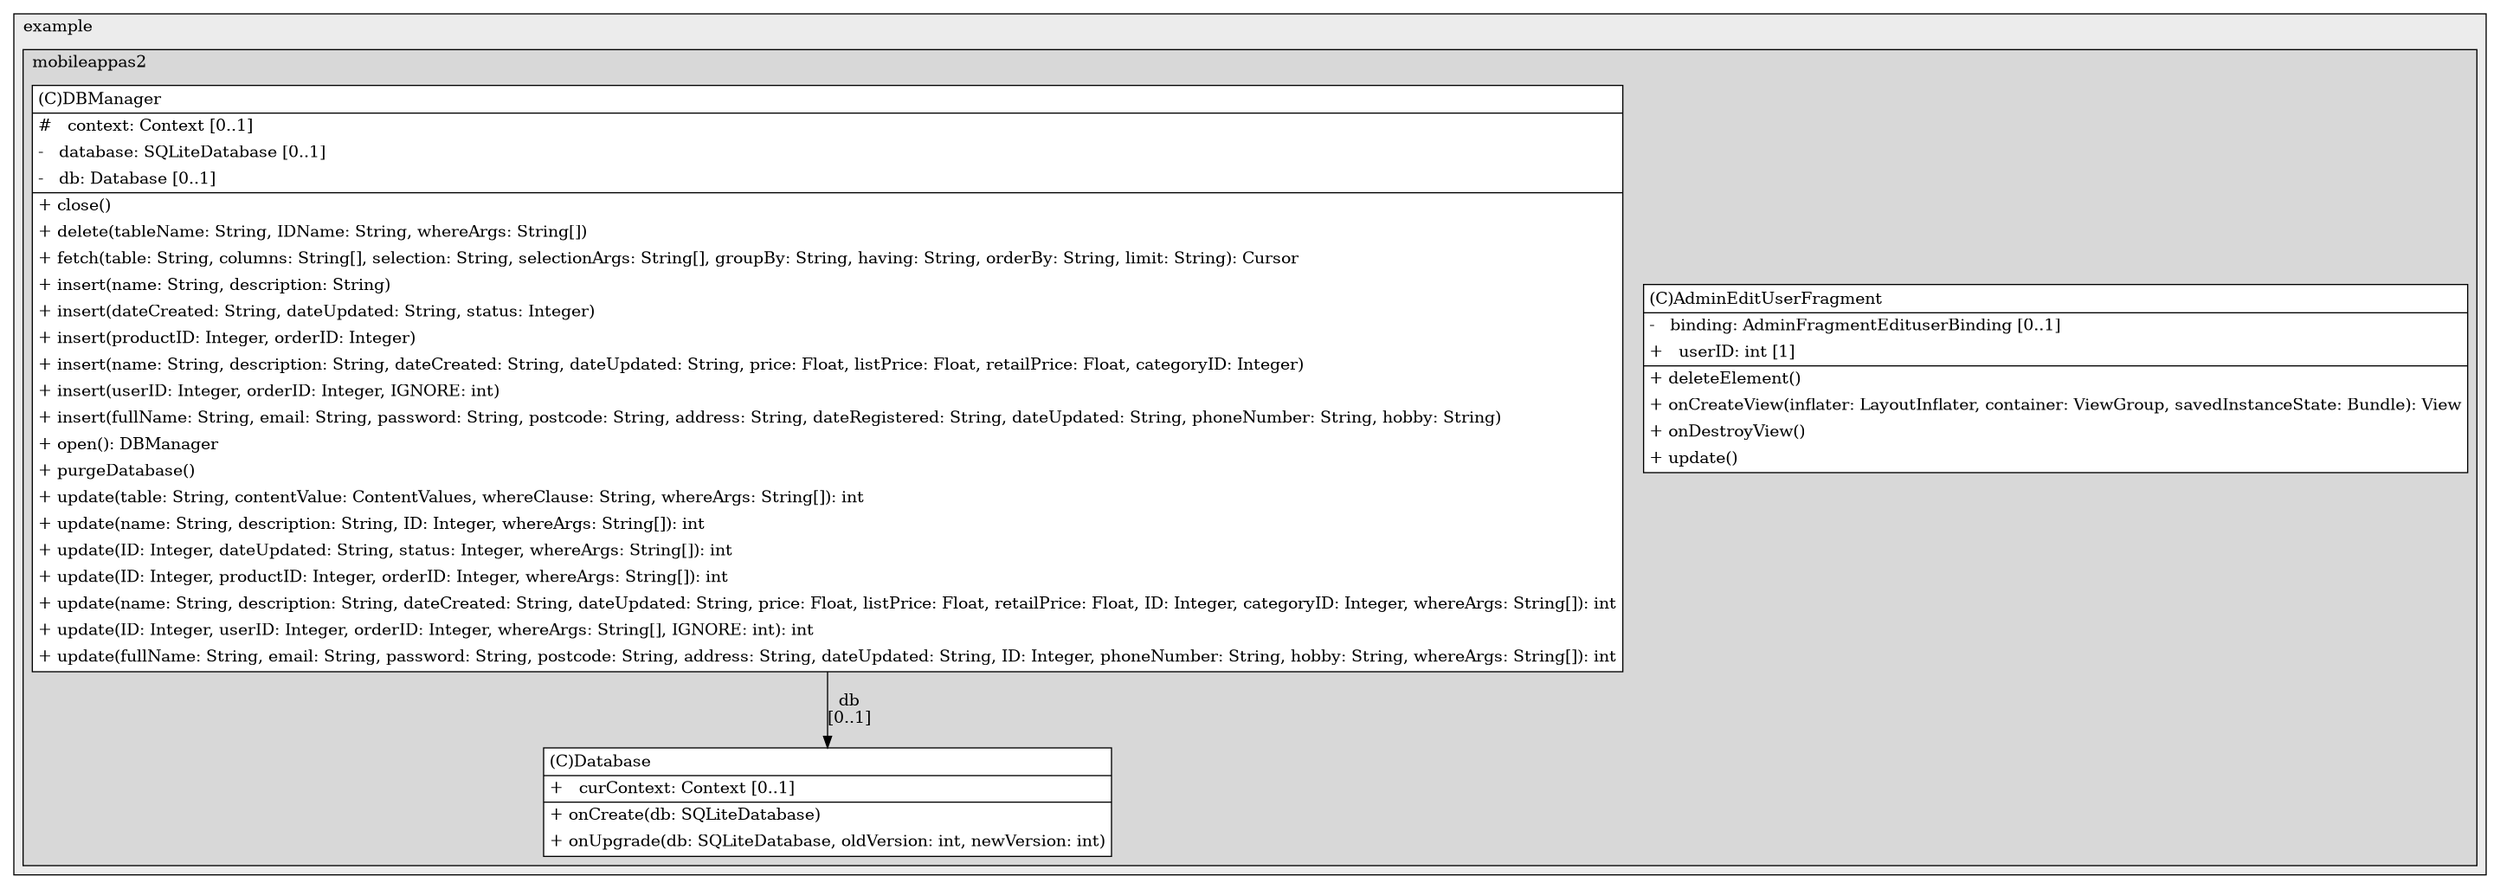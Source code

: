 @startuml

/' diagram meta data start
config=StructureConfiguration;
{
  "projectClassification": {
    "searchMode": "OpenProject", // OpenProject, AllProjects
    "includedProjects": "",
    "pathEndKeywords": "*.impl",
    "isClientPath": "",
    "isClientName": "",
    "isTestPath": "",
    "isTestName": "",
    "isMappingPath": "",
    "isMappingName": "",
    "isDataAccessPath": "",
    "isDataAccessName": "",
    "isDataStructurePath": "",
    "isDataStructureName": "",
    "isInterfaceStructuresPath": "",
    "isInterfaceStructuresName": "",
    "isEntryPointPath": "",
    "isEntryPointName": "",
    "treatFinalFieldsAsMandatory": false
  },
  "graphRestriction": {
    "classPackageExcludeFilter": "",
    "classPackageIncludeFilter": "",
    "classNameExcludeFilter": "",
    "classNameIncludeFilter": "",
    "methodNameExcludeFilter": "",
    "methodNameIncludeFilter": "",
    "removeByInheritance": "", // inheritance/annotation based filtering is done in a second step
    "removeByAnnotation": "",
    "removeByClassPackage": "", // cleanup the graph after inheritance/annotation based filtering is done
    "removeByClassName": "",
    "cutMappings": false,
    "cutEnum": true,
    "cutTests": true,
    "cutClient": true,
    "cutDataAccess": false,
    "cutInterfaceStructures": false,
    "cutDataStructures": false,
    "cutGetterAndSetter": true,
    "cutConstructors": true
  },
  "graphTraversal": {
    "forwardDepth": 6,
    "backwardDepth": 6,
    "classPackageExcludeFilter": "",
    "classPackageIncludeFilter": "",
    "classNameExcludeFilter": "",
    "classNameIncludeFilter": "",
    "methodNameExcludeFilter": "",
    "methodNameIncludeFilter": "",
    "hideMappings": false,
    "hideDataStructures": false,
    "hidePrivateMethods": true,
    "hideInterfaceCalls": true, // indirection: implementation -> interface (is hidden) -> implementation
    "onlyShowApplicationEntryPoints": false, // root node is included
    "useMethodCallsForStructureDiagram": "ForwardOnly" // ForwardOnly, BothDirections, No
  },
  "details": {
    "aggregation": "GroupByClass", // ByClass, GroupByClass, None
    "showClassGenericTypes": true,
    "showMethods": true,
    "showMethodParameterNames": true,
    "showMethodParameterTypes": true,
    "showMethodReturnType": true,
    "showPackageLevels": 2,
    "showDetailedClassStructure": true
  },
  "rootClass": "com.example.mobileappas2.admin_ui.user.edituser.AdminEditUserFragment",
  "extensionCallbackMethod": "" // qualified.class.name#methodName - signature: public static String method(String)
}
diagram meta data end '/



digraph g {
    rankdir="TB"
    splines=polyline
    

'nodes 
subgraph cluster_1322970774 { 
   	label=example
	labeljust=l
	fillcolor="#ececec"
	style=filled
   
   subgraph cluster_1233910363 { 
   	label=mobileappas2
	labeljust=l
	fillcolor="#d8d8d8"
	style=filled
   
   AdminEditUserFragment1784018390[
	label=<<TABLE BORDER="1" CELLBORDER="0" CELLPADDING="4" CELLSPACING="0">
<TR><TD ALIGN="LEFT" >(C)AdminEditUserFragment</TD></TR>
<HR/>
<TR><TD ALIGN="LEFT" >-   binding: AdminFragmentEdituserBinding [0..1]</TD></TR>
<TR><TD ALIGN="LEFT" >+   userID: int [1]</TD></TR>
<HR/>
<TR><TD ALIGN="LEFT" >+ deleteElement()</TD></TR>
<TR><TD ALIGN="LEFT" >+ onCreateView(inflater: LayoutInflater, container: ViewGroup, savedInstanceState: Bundle): View</TD></TR>
<TR><TD ALIGN="LEFT" >+ onDestroyView()</TD></TR>
<TR><TD ALIGN="LEFT" >+ update()</TD></TR>
</TABLE>>
	style=filled
	margin=0
	shape=plaintext
	fillcolor="#FFFFFF"
];

DBManager18584553[
	label=<<TABLE BORDER="1" CELLBORDER="0" CELLPADDING="4" CELLSPACING="0">
<TR><TD ALIGN="LEFT" >(C)DBManager</TD></TR>
<HR/>
<TR><TD ALIGN="LEFT" >#   context: Context [0..1]</TD></TR>
<TR><TD ALIGN="LEFT" >-   database: SQLiteDatabase [0..1]</TD></TR>
<TR><TD ALIGN="LEFT" >-   db: Database [0..1]</TD></TR>
<HR/>
<TR><TD ALIGN="LEFT" >+ close()</TD></TR>
<TR><TD ALIGN="LEFT" >+ delete(tableName: String, IDName: String, whereArgs: String[])</TD></TR>
<TR><TD ALIGN="LEFT" >+ fetch(table: String, columns: String[], selection: String, selectionArgs: String[], groupBy: String, having: String, orderBy: String, limit: String): Cursor</TD></TR>
<TR><TD ALIGN="LEFT" >+ insert(name: String, description: String)</TD></TR>
<TR><TD ALIGN="LEFT" >+ insert(dateCreated: String, dateUpdated: String, status: Integer)</TD></TR>
<TR><TD ALIGN="LEFT" >+ insert(productID: Integer, orderID: Integer)</TD></TR>
<TR><TD ALIGN="LEFT" >+ insert(name: String, description: String, dateCreated: String, dateUpdated: String, price: Float, listPrice: Float, retailPrice: Float, categoryID: Integer)</TD></TR>
<TR><TD ALIGN="LEFT" >+ insert(userID: Integer, orderID: Integer, IGNORE: int)</TD></TR>
<TR><TD ALIGN="LEFT" >+ insert(fullName: String, email: String, password: String, postcode: String, address: String, dateRegistered: String, dateUpdated: String, phoneNumber: String, hobby: String)</TD></TR>
<TR><TD ALIGN="LEFT" >+ open(): DBManager</TD></TR>
<TR><TD ALIGN="LEFT" >+ purgeDatabase()</TD></TR>
<TR><TD ALIGN="LEFT" >+ update(table: String, contentValue: ContentValues, whereClause: String, whereArgs: String[]): int</TD></TR>
<TR><TD ALIGN="LEFT" >+ update(name: String, description: String, ID: Integer, whereArgs: String[]): int</TD></TR>
<TR><TD ALIGN="LEFT" >+ update(ID: Integer, dateUpdated: String, status: Integer, whereArgs: String[]): int</TD></TR>
<TR><TD ALIGN="LEFT" >+ update(ID: Integer, productID: Integer, orderID: Integer, whereArgs: String[]): int</TD></TR>
<TR><TD ALIGN="LEFT" >+ update(name: String, description: String, dateCreated: String, dateUpdated: String, price: Float, listPrice: Float, retailPrice: Float, ID: Integer, categoryID: Integer, whereArgs: String[]): int</TD></TR>
<TR><TD ALIGN="LEFT" >+ update(ID: Integer, userID: Integer, orderID: Integer, whereArgs: String[], IGNORE: int): int</TD></TR>
<TR><TD ALIGN="LEFT" >+ update(fullName: String, email: String, password: String, postcode: String, address: String, dateUpdated: String, ID: Integer, phoneNumber: String, hobby: String, whereArgs: String[]): int</TD></TR>
</TABLE>>
	style=filled
	margin=0
	shape=plaintext
	fillcolor="#FFFFFF"
];

Database18584553[
	label=<<TABLE BORDER="1" CELLBORDER="0" CELLPADDING="4" CELLSPACING="0">
<TR><TD ALIGN="LEFT" >(C)Database</TD></TR>
<HR/>
<TR><TD ALIGN="LEFT" >+   curContext: Context [0..1]</TD></TR>
<HR/>
<TR><TD ALIGN="LEFT" >+ onCreate(db: SQLiteDatabase)</TD></TR>
<TR><TD ALIGN="LEFT" >+ onUpgrade(db: SQLiteDatabase, oldVersion: int, newVersion: int)</TD></TR>
</TABLE>>
	style=filled
	margin=0
	shape=plaintext
	fillcolor="#FFFFFF"
];
} 
} 

'edges    
DBManager18584553 -> Database18584553[label="db
[0..1]"];
    
}
@enduml